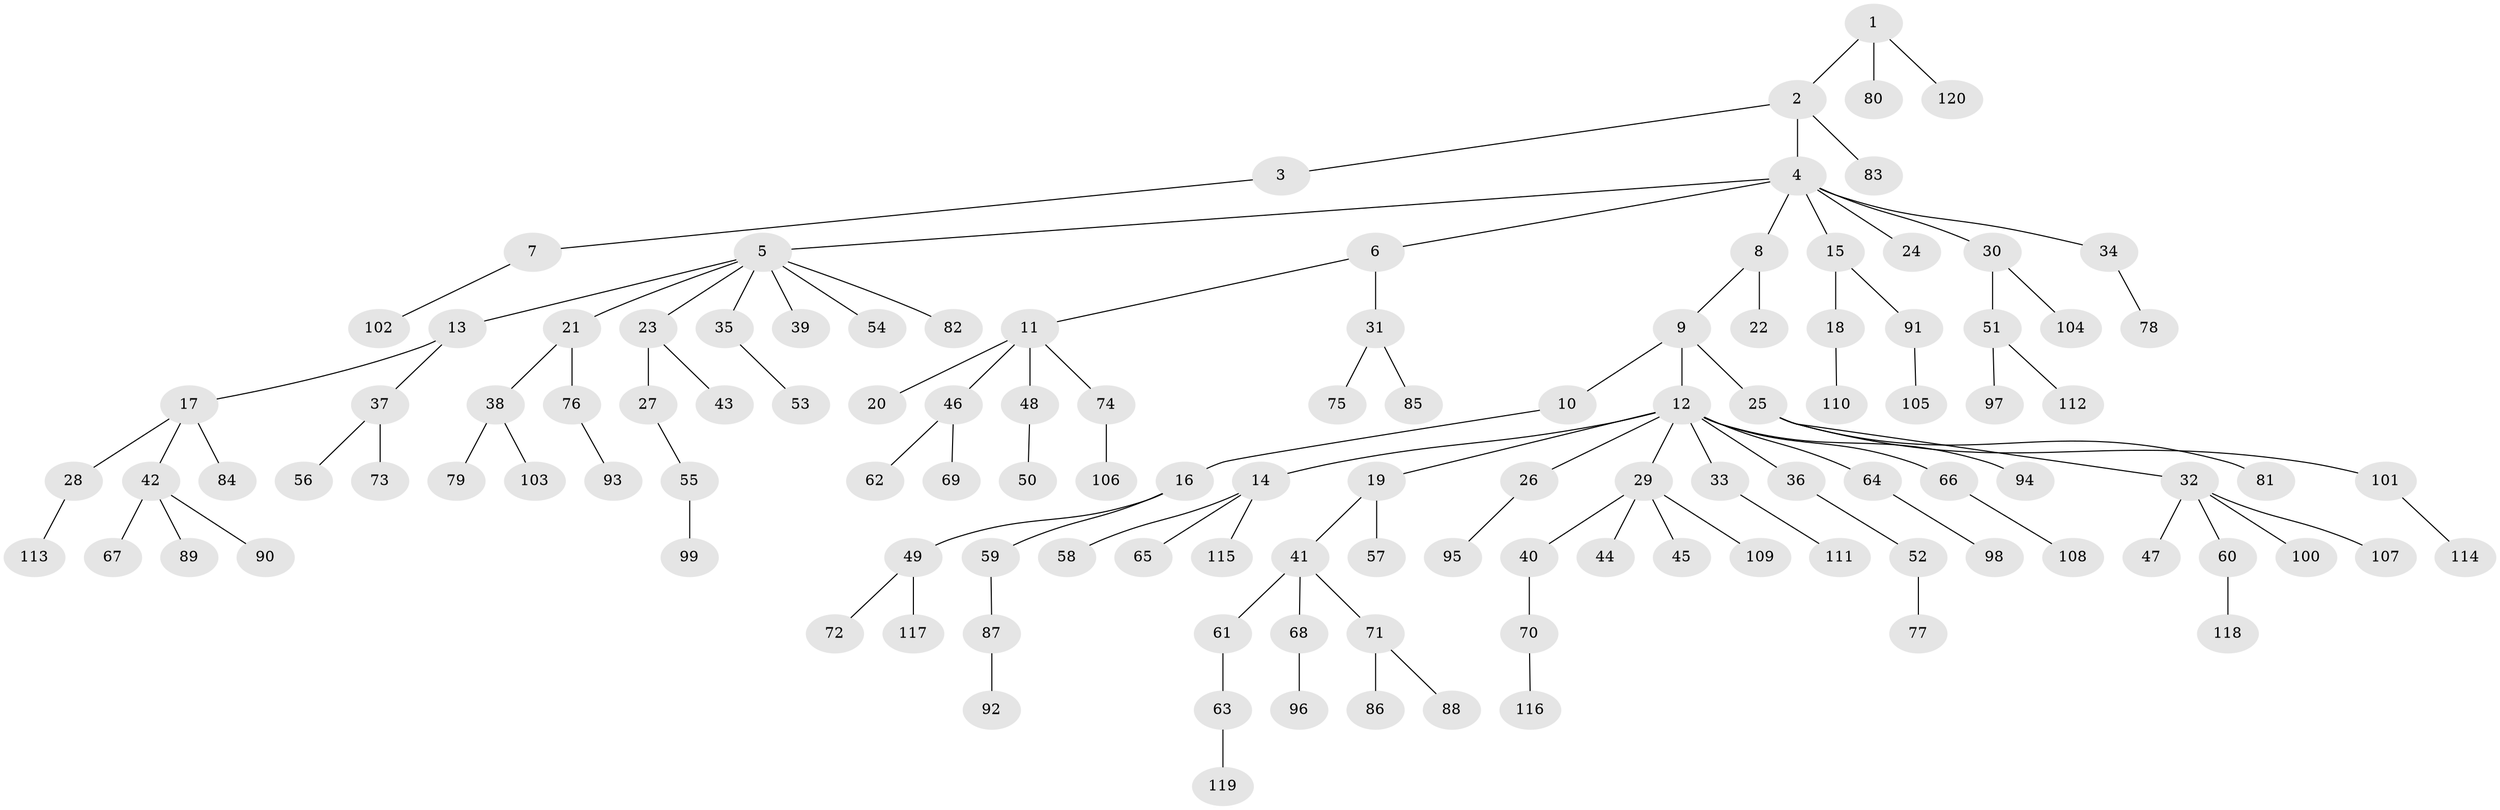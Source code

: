 // coarse degree distribution, {2: 0.175, 4: 0.075, 9: 0.025, 6: 0.0125, 12: 0.0125, 3: 0.0625, 1: 0.625, 5: 0.0125}
// Generated by graph-tools (version 1.1) at 2025/24/03/03/25 07:24:06]
// undirected, 120 vertices, 119 edges
graph export_dot {
graph [start="1"]
  node [color=gray90,style=filled];
  1;
  2;
  3;
  4;
  5;
  6;
  7;
  8;
  9;
  10;
  11;
  12;
  13;
  14;
  15;
  16;
  17;
  18;
  19;
  20;
  21;
  22;
  23;
  24;
  25;
  26;
  27;
  28;
  29;
  30;
  31;
  32;
  33;
  34;
  35;
  36;
  37;
  38;
  39;
  40;
  41;
  42;
  43;
  44;
  45;
  46;
  47;
  48;
  49;
  50;
  51;
  52;
  53;
  54;
  55;
  56;
  57;
  58;
  59;
  60;
  61;
  62;
  63;
  64;
  65;
  66;
  67;
  68;
  69;
  70;
  71;
  72;
  73;
  74;
  75;
  76;
  77;
  78;
  79;
  80;
  81;
  82;
  83;
  84;
  85;
  86;
  87;
  88;
  89;
  90;
  91;
  92;
  93;
  94;
  95;
  96;
  97;
  98;
  99;
  100;
  101;
  102;
  103;
  104;
  105;
  106;
  107;
  108;
  109;
  110;
  111;
  112;
  113;
  114;
  115;
  116;
  117;
  118;
  119;
  120;
  1 -- 2;
  1 -- 80;
  1 -- 120;
  2 -- 3;
  2 -- 4;
  2 -- 83;
  3 -- 7;
  4 -- 5;
  4 -- 6;
  4 -- 8;
  4 -- 15;
  4 -- 24;
  4 -- 30;
  4 -- 34;
  5 -- 13;
  5 -- 21;
  5 -- 23;
  5 -- 35;
  5 -- 39;
  5 -- 54;
  5 -- 82;
  6 -- 11;
  6 -- 31;
  7 -- 102;
  8 -- 9;
  8 -- 22;
  9 -- 10;
  9 -- 12;
  9 -- 25;
  10 -- 16;
  11 -- 20;
  11 -- 46;
  11 -- 48;
  11 -- 74;
  12 -- 14;
  12 -- 19;
  12 -- 26;
  12 -- 29;
  12 -- 33;
  12 -- 36;
  12 -- 64;
  12 -- 66;
  12 -- 94;
  13 -- 17;
  13 -- 37;
  14 -- 58;
  14 -- 65;
  14 -- 115;
  15 -- 18;
  15 -- 91;
  16 -- 49;
  16 -- 59;
  17 -- 28;
  17 -- 42;
  17 -- 84;
  18 -- 110;
  19 -- 41;
  19 -- 57;
  21 -- 38;
  21 -- 76;
  23 -- 27;
  23 -- 43;
  25 -- 32;
  25 -- 81;
  25 -- 101;
  26 -- 95;
  27 -- 55;
  28 -- 113;
  29 -- 40;
  29 -- 44;
  29 -- 45;
  29 -- 109;
  30 -- 51;
  30 -- 104;
  31 -- 75;
  31 -- 85;
  32 -- 47;
  32 -- 60;
  32 -- 100;
  32 -- 107;
  33 -- 111;
  34 -- 78;
  35 -- 53;
  36 -- 52;
  37 -- 56;
  37 -- 73;
  38 -- 79;
  38 -- 103;
  40 -- 70;
  41 -- 61;
  41 -- 68;
  41 -- 71;
  42 -- 67;
  42 -- 89;
  42 -- 90;
  46 -- 62;
  46 -- 69;
  48 -- 50;
  49 -- 72;
  49 -- 117;
  51 -- 97;
  51 -- 112;
  52 -- 77;
  55 -- 99;
  59 -- 87;
  60 -- 118;
  61 -- 63;
  63 -- 119;
  64 -- 98;
  66 -- 108;
  68 -- 96;
  70 -- 116;
  71 -- 86;
  71 -- 88;
  74 -- 106;
  76 -- 93;
  87 -- 92;
  91 -- 105;
  101 -- 114;
}
